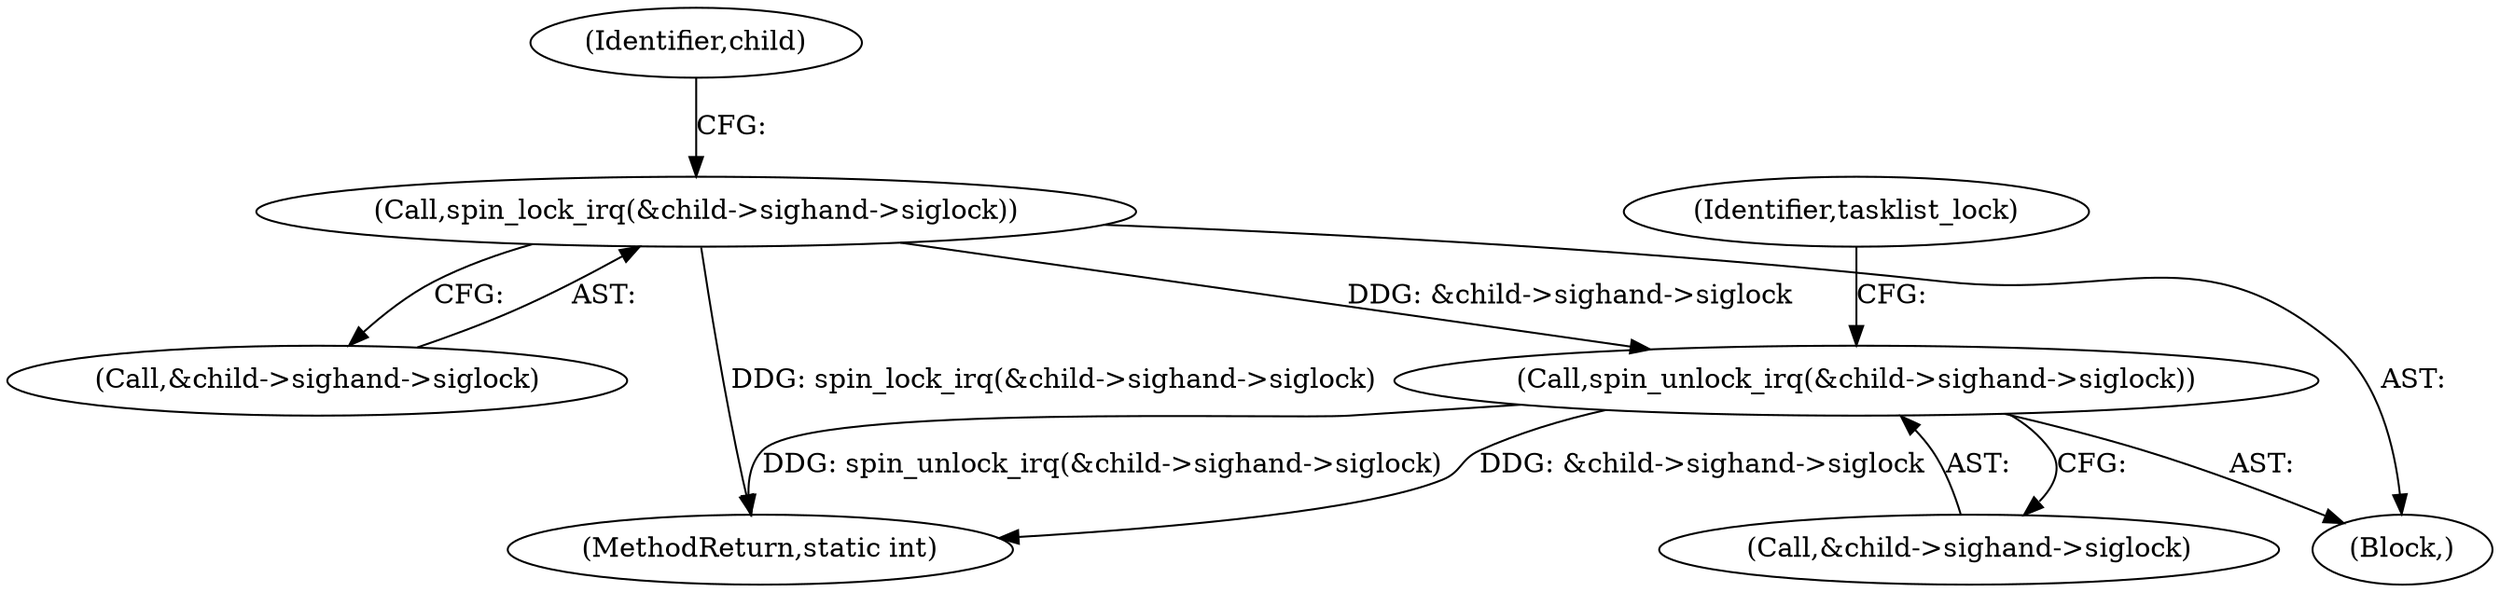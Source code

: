 digraph "1_linux_9899d11f654474d2d54ea52ceaa2a1f4db3abd68_2@pointer" {
"1000128" [label="(Call,spin_lock_irq(&child->sighand->siglock))"];
"1000153" [label="(Call,spin_unlock_irq(&child->sighand->siglock))"];
"1000129" [label="(Call,&child->sighand->siglock)"];
"1000154" [label="(Call,&child->sighand->siglock)"];
"1000127" [label="(Block,)"];
"1000180" [label="(MethodReturn,static int)"];
"1000128" [label="(Call,spin_lock_irq(&child->sighand->siglock))"];
"1000137" [label="(Identifier,child)"];
"1000162" [label="(Identifier,tasklist_lock)"];
"1000153" [label="(Call,spin_unlock_irq(&child->sighand->siglock))"];
"1000128" -> "1000127"  [label="AST: "];
"1000128" -> "1000129"  [label="CFG: "];
"1000129" -> "1000128"  [label="AST: "];
"1000137" -> "1000128"  [label="CFG: "];
"1000128" -> "1000180"  [label="DDG: spin_lock_irq(&child->sighand->siglock)"];
"1000128" -> "1000153"  [label="DDG: &child->sighand->siglock"];
"1000153" -> "1000127"  [label="AST: "];
"1000153" -> "1000154"  [label="CFG: "];
"1000154" -> "1000153"  [label="AST: "];
"1000162" -> "1000153"  [label="CFG: "];
"1000153" -> "1000180"  [label="DDG: spin_unlock_irq(&child->sighand->siglock)"];
"1000153" -> "1000180"  [label="DDG: &child->sighand->siglock"];
}
